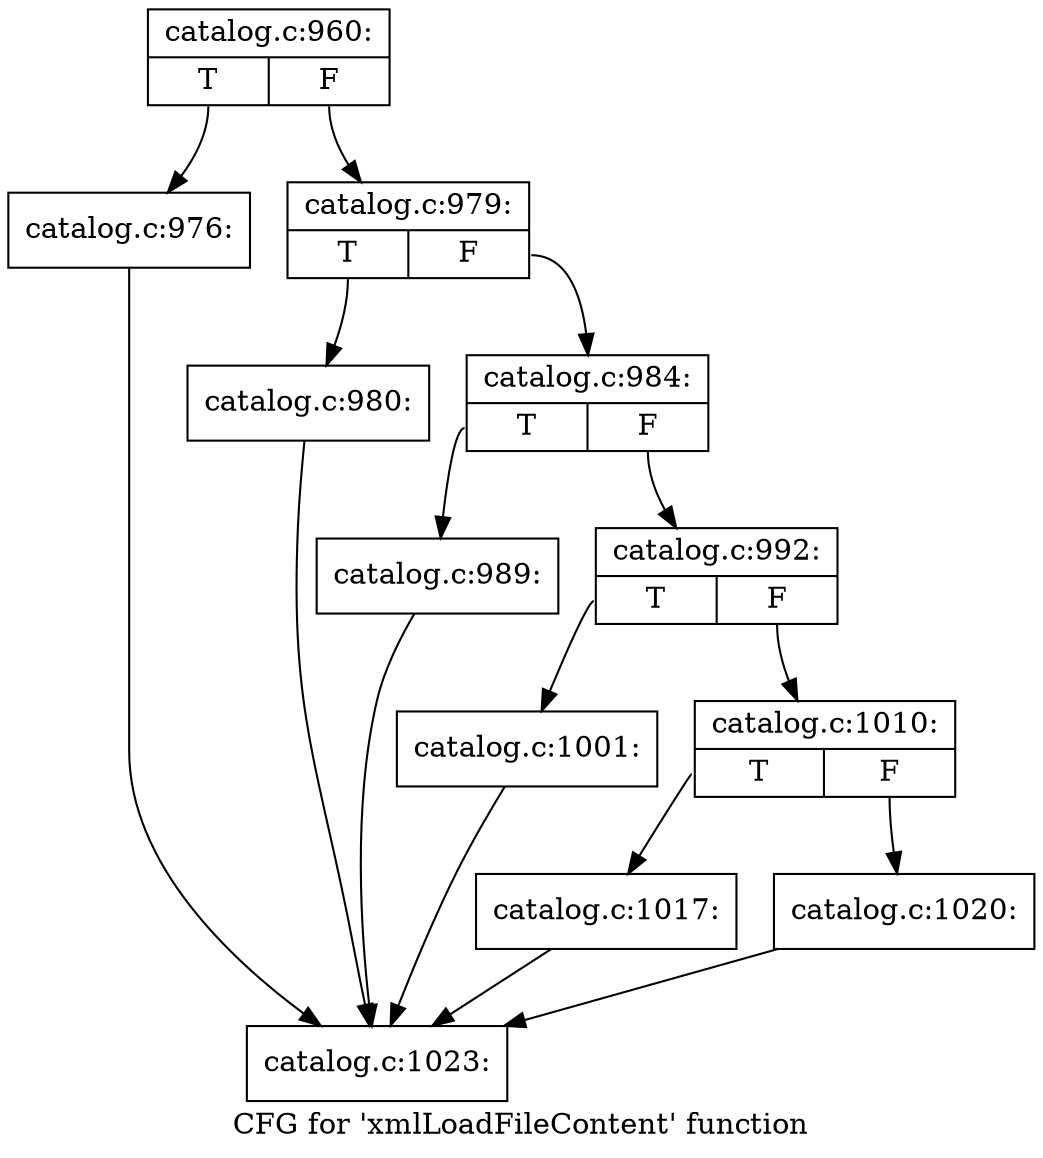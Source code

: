 digraph "CFG for 'xmlLoadFileContent' function" {
	label="CFG for 'xmlLoadFileContent' function";

	Node0x5650cc925700 [shape=record,label="{catalog.c:960:|{<s0>T|<s1>F}}"];
	Node0x5650cc925700:s0 -> Node0x5650cc928c80;
	Node0x5650cc925700:s1 -> Node0x5650cc928cd0;
	Node0x5650cc928c80 [shape=record,label="{catalog.c:976:}"];
	Node0x5650cc928c80 -> Node0x5650cc925750;
	Node0x5650cc928cd0 [shape=record,label="{catalog.c:979:|{<s0>T|<s1>F}}"];
	Node0x5650cc928cd0:s0 -> Node0x5650cc929130;
	Node0x5650cc928cd0:s1 -> Node0x5650cc929180;
	Node0x5650cc929130 [shape=record,label="{catalog.c:980:}"];
	Node0x5650cc929130 -> Node0x5650cc925750;
	Node0x5650cc929180 [shape=record,label="{catalog.c:984:|{<s0>T|<s1>F}}"];
	Node0x5650cc929180:s0 -> Node0x5650cc929e50;
	Node0x5650cc929180:s1 -> Node0x5650cc929ea0;
	Node0x5650cc929e50 [shape=record,label="{catalog.c:989:}"];
	Node0x5650cc929e50 -> Node0x5650cc925750;
	Node0x5650cc929ea0 [shape=record,label="{catalog.c:992:|{<s0>T|<s1>F}}"];
	Node0x5650cc929ea0:s0 -> Node0x5650cc92ad30;
	Node0x5650cc929ea0:s1 -> Node0x5650cc92ad80;
	Node0x5650cc92ad30 [shape=record,label="{catalog.c:1001:}"];
	Node0x5650cc92ad30 -> Node0x5650cc925750;
	Node0x5650cc92ad80 [shape=record,label="{catalog.c:1010:|{<s0>T|<s1>F}}"];
	Node0x5650cc92ad80:s0 -> Node0x5650cc92c070;
	Node0x5650cc92ad80:s1 -> Node0x5650cc92c0c0;
	Node0x5650cc92c070 [shape=record,label="{catalog.c:1017:}"];
	Node0x5650cc92c070 -> Node0x5650cc925750;
	Node0x5650cc92c0c0 [shape=record,label="{catalog.c:1020:}"];
	Node0x5650cc92c0c0 -> Node0x5650cc925750;
	Node0x5650cc925750 [shape=record,label="{catalog.c:1023:}"];
}
